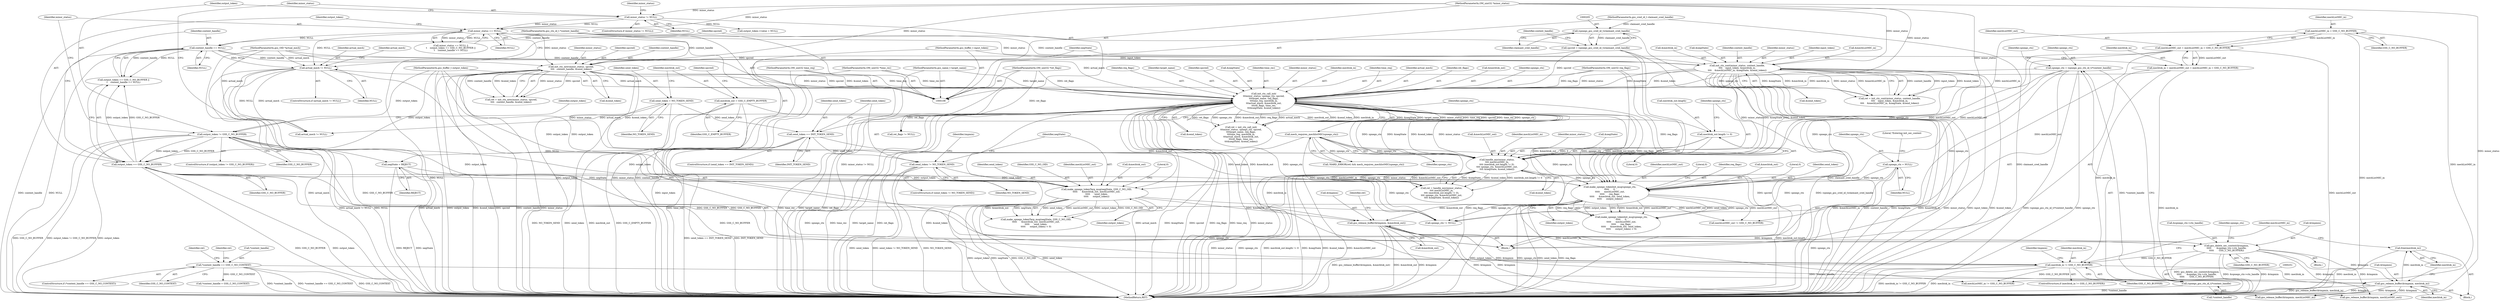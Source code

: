 digraph "0_krb5_b51b33f2bc5d1497ddf5bd107f791c101695000d_12@API" {
"1000442" [label="(Call,free(mechtok_in))"];
"1000438" [label="(Call,gss_release_buffer(&tmpmin, mechtok_in))"];
"1000366" [label="(Call,gss_release_buffer(&tmpmin, &mechtok_out))"];
"1000353" [label="(Call,make_spnego_tokenTarg_msg(negState, GSS_C_NO_OID,\n\t\t\t\t\t      &mechtok_out, mechListMIC_out,\n\t\t\t\t\t      send_token,\n\t\t\t\t\t      output_token))"];
"1000154" [label="(Call,negState = REJECT)"];
"1000262" [label="(Call,init_ctx_call_init(\n\t\t\tminor_status, spnego_ctx, spcred,\n\t\t\ttarget_name, req_flags,\n\t\t\ttime_req, mechtok_in,\n\t\t\tactual_mech, &mechtok_out,\n\t\t\tret_flags, time_rec,\n\t\t\t&negState, &send_token))"];
"1000215" [label="(Call,init_ctx_new(minor_status, spcred,\n\t\t\t\t   context_handle, &send_token))"];
"1000182" [label="(Call,minor_status == NULL)"];
"1000158" [label="(Call,minor_status != NULL)"];
"1000109" [label="(MethodParameterIn,OM_uint32 *minor_status)"];
"1000202" [label="(Call,spcred = (spnego_gss_cred_id_t)claimant_cred_handle)"];
"1000204" [label="(Call,(spnego_gss_cred_id_t)claimant_cred_handle)"];
"1000110" [label="(MethodParameterIn,gss_cred_id_t claimant_cred_handle)"];
"1000189" [label="(Call,context_handle == NULL)"];
"1000111" [label="(MethodParameterIn,gss_ctx_id_t *context_handle)"];
"1000231" [label="(Call,init_ctx_cont(minor_status, context_handle,\n\t\t\t\t    input_token, &mechtok_in,\n\t\t\t\t    &mechListMIC_in, &negState, &send_token))"];
"1000117" [label="(MethodParameterIn,gss_buffer_t input_token)"];
"1000248" [label="(Call,spnego_ctx = (spnego_gss_ctx_id_t)*context_handle)"];
"1000250" [label="(Call,(spnego_gss_ctx_id_t)*context_handle)"];
"1000208" [label="(Call,*context_handle == GSS_C_NO_CONTEXT)"];
"1000112" [label="(MethodParameterIn,gss_name_t target_name)"];
"1000114" [label="(MethodParameterIn,OM_uint32 req_flags)"];
"1000115" [label="(MethodParameterIn,OM_uint32 time_req)"];
"1000147" [label="(Call,mechtok_in = mechListMIC_out = mechListMIC_in = GSS_C_NO_BUFFER)"];
"1000149" [label="(Call,mechListMIC_out = mechListMIC_in = GSS_C_NO_BUFFER)"];
"1000151" [label="(Call,mechListMIC_in = GSS_C_NO_BUFFER)"];
"1000195" [label="(Call,actual_mech != NULL)"];
"1000118" [label="(MethodParameterIn,gss_OID *actual_mech)"];
"1000120" [label="(MethodParameterIn,OM_uint32 *ret_flags)"];
"1000121" [label="(MethodParameterIn,OM_uint32 *time_rec)"];
"1000347" [label="(Call,send_token != NO_TOKEN_SEND)"];
"1000325" [label="(Call,send_token == INIT_TOKEN_SEND)"];
"1000124" [label="(Call,send_token = NO_TOKEN_SEND)"];
"1000186" [label="(Call,output_token == GSS_C_NO_BUFFER)"];
"1000166" [label="(Call,output_token != GSS_C_NO_BUFFER)"];
"1000119" [label="(MethodParameterIn,gss_buffer_t output_token)"];
"1000331" [label="(Call,make_spnego_tokenInit_msg(spnego_ctx,\n\t\t\t\t\t      0,\n\t\t\t\t\t      mechListMIC_out,\n\t\t\t\t\t      req_flags,\n\t\t\t\t\t      &mechtok_out, send_token,\n\t\t\t\t\t      output_token))"];
"1000284" [label="(Call,mech_requires_mechlistMIC(spnego_ctx))"];
"1000308" [label="(Call,handle_mic(minor_status,\n\t\t\t\t mechListMIC_in,\n\t\t\t\t (mechtok_out.length != 0),\n\t\t\t\t spnego_ctx, &mechListMIC_out,\n\t\t\t\t &negState, &send_token))"];
"1000311" [label="(Call,mechtok_out.length != 0)"];
"1000134" [label="(Call,mechtok_out = GSS_C_EMPTY_BUFFER)"];
"1000142" [label="(Call,spnego_ctx = NULL)"];
"1000418" [label="(Call,gss_delete_sec_context(&tmpmin,\n\t\t\t\t\t       &spnego_ctx->ctx_handle,\n\t\t\t\t\t       GSS_C_NO_BUFFER))"];
"1000434" [label="(Call,mechtok_in != GSS_C_NO_BUFFER)"];
"1000334" [label="(Identifier,mechListMIC_out)"];
"1000175" [label="(Call,output_token->value = NULL)"];
"1000354" [label="(Identifier,negState)"];
"1000195" [label="(Call,actual_mech != NULL)"];
"1000249" [label="(Identifier,spnego_ctx)"];
"1000449" [label="(Call,gss_release_buffer(&tmpmin, mechListMIC_in))"];
"1000142" [label="(Call,spnego_ctx = NULL)"];
"1000468" [label="(MethodReturn,RET)"];
"1000153" [label="(Identifier,GSS_C_NO_BUFFER)"];
"1000330" [label="(Call,make_spnego_tokenInit_msg(spnego_ctx,\n\t\t\t\t\t      0,\n\t\t\t\t\t      mechListMIC_out,\n\t\t\t\t\t      req_flags,\n\t\t\t\t\t      &mechtok_out, send_token,\n\t\t\t\t\t      output_token) < 0)"];
"1000235" [label="(Call,&mechtok_in)"];
"1000155" [label="(Identifier,negState)"];
"1000267" [label="(Identifier,req_flags)"];
"1000456" [label="(Call,mechListMIC_out != GSS_C_NO_BUFFER)"];
"1000266" [label="(Identifier,target_name)"];
"1000150" [label="(Identifier,mechListMIC_out)"];
"1000317" [label="(Call,&mechListMIC_out)"];
"1000216" [label="(Identifier,minor_status)"];
"1000257" [label="(Identifier,spnego_ctx)"];
"1000239" [label="(Call,&negState)"];
"1000111" [label="(MethodParameterIn,gss_ctx_id_t *context_handle)"];
"1000331" [label="(Call,make_spnego_tokenInit_msg(spnego_ctx,\n\t\t\t\t\t      0,\n\t\t\t\t\t      mechListMIC_out,\n\t\t\t\t\t      req_flags,\n\t\t\t\t\t      &mechtok_out, send_token,\n\t\t\t\t\t      output_token))"];
"1000439" [label="(Call,&tmpmin)"];
"1000112" [label="(MethodParameterIn,gss_name_t target_name)"];
"1000280" [label="(Call,!HARD_ERROR(ret) && mech_requires_mechlistMIC(spnego_ctx))"];
"1000340" [label="(Literal,0)"];
"1000189" [label="(Call,context_handle == NULL)"];
"1000241" [label="(Call,&send_token)"];
"1000217" [label="(Identifier,spcred)"];
"1000114" [label="(MethodParameterIn,OM_uint32 req_flags)"];
"1000277" [label="(Call,&send_token)"];
"1000166" [label="(Call,output_token != GSS_C_NO_BUFFER)"];
"1000181" [label="(Call,minor_status == NULL ||\n\t    output_token == GSS_C_NO_BUFFER ||\n\t    context_handle == NULL)"];
"1000121" [label="(MethodParameterIn,OM_uint32 *time_rec)"];
"1000335" [label="(Identifier,req_flags)"];
"1000213" [label="(Call,ret = init_ctx_new(minor_status, spcred,\n\t\t\t\t   context_handle, &send_token))"];
"1000385" [label="(Call,actual_mech != NULL)"];
"1000182" [label="(Call,minor_status == NULL)"];
"1000194" [label="(ControlStructure,if (actual_mech != NULL))"];
"1000210" [label="(Identifier,context_handle)"];
"1000445" [label="(Call,mechListMIC_in != GSS_C_NO_BUFFER)"];
"1000183" [label="(Identifier,minor_status)"];
"1000156" [label="(Identifier,REJECT)"];
"1000417" [label="(Block,)"];
"1000163" [label="(Identifier,minor_status)"];
"1000265" [label="(Identifier,spcred)"];
"1000118" [label="(MethodParameterIn,gss_OID *actual_mech)"];
"1000203" [label="(Identifier,spcred)"];
"1000325" [label="(Call,send_token == INIT_TOKEN_SEND)"];
"1000312" [label="(Call,mechtok_out.length)"];
"1000346" [label="(ControlStructure,if (send_token != NO_TOKEN_SEND))"];
"1000284" [label="(Call,mech_requires_mechlistMIC(spnego_ctx))"];
"1000135" [label="(Identifier,mechtok_out)"];
"1000233" [label="(Identifier,context_handle)"];
"1000219" [label="(Call,&send_token)"];
"1000147" [label="(Call,mechtok_in = mechListMIC_out = mechListMIC_in = GSS_C_NO_BUFFER)"];
"1000232" [label="(Identifier,minor_status)"];
"1000209" [label="(Call,*context_handle)"];
"1000275" [label="(Call,&negState)"];
"1000185" [label="(Call,output_token == GSS_C_NO_BUFFER ||\n\t    context_handle == NULL)"];
"1000260" [label="(Call,ret = init_ctx_call_init(\n\t\t\tminor_status, spnego_ctx, spcred,\n\t\t\ttarget_name, req_flags,\n\t\t\ttime_req, mechtok_in,\n\t\t\tactual_mech, &mechtok_out,\n\t\t\tret_flags, time_rec,\n\t\t\t&negState, &send_token))"];
"1000229" [label="(Call,ret = init_ctx_cont(minor_status, context_handle,\n\t\t\t\t    input_token, &mechtok_in,\n\t\t\t\t    &mechListMIC_in, &negState, &send_token))"];
"1000252" [label="(Call,*context_handle)"];
"1000442" [label="(Call,free(mechtok_in))"];
"1000274" [label="(Identifier,time_rec)"];
"1000134" [label="(Call,mechtok_out = GSS_C_EMPTY_BUFFER)"];
"1000366" [label="(Call,gss_release_buffer(&tmpmin, &mechtok_out))"];
"1000152" [label="(Identifier,mechListMIC_in)"];
"1000207" [label="(ControlStructure,if (*context_handle == GSS_C_NO_CONTEXT))"];
"1000324" [label="(ControlStructure,if (send_token == INIT_TOKEN_SEND))"];
"1000126" [label="(Identifier,NO_TOKEN_SEND)"];
"1000263" [label="(Identifier,minor_status)"];
"1000158" [label="(Call,minor_status != NULL)"];
"1000214" [label="(Identifier,ret)"];
"1000204" [label="(Call,(spnego_gss_cred_id_t)claimant_cred_handle)"];
"1000285" [label="(Identifier,spnego_ctx)"];
"1000234" [label="(Identifier,input_token)"];
"1000269" [label="(Identifier,mechtok_in)"];
"1000191" [label="(Identifier,NULL)"];
"1000460" [label="(Call,gss_release_buffer(&tmpmin, mechListMIC_out))"];
"1000352" [label="(Call,make_spnego_tokenTarg_msg(negState, GSS_C_NO_OID,\n\t\t\t\t\t      &mechtok_out, mechListMIC_out,\n\t\t\t\t\t      send_token,\n\t\t\t\t\t      output_token) < 0)"];
"1000188" [label="(Identifier,GSS_C_NO_BUFFER)"];
"1000250" [label="(Call,(spnego_gss_ctx_id_t)*context_handle)"];
"1000143" [label="(Identifier,spnego_ctx)"];
"1000262" [label="(Call,init_ctx_call_init(\n\t\t\tminor_status, spnego_ctx, spcred,\n\t\t\ttarget_name, req_flags,\n\t\t\ttime_req, mechtok_in,\n\t\t\tactual_mech, &mechtok_out,\n\t\t\tret_flags, time_rec,\n\t\t\t&negState, &send_token))"];
"1000327" [label="(Identifier,INIT_TOKEN_SEND)"];
"1000438" [label="(Call,gss_release_buffer(&tmpmin, mechtok_in))"];
"1000336" [label="(Call,&mechtok_out)"];
"1000154" [label="(Call,negState = REJECT)"];
"1000373" [label="(Identifier,ret)"];
"1000117" [label="(MethodParameterIn,gss_buffer_t input_token)"];
"1000119" [label="(MethodParameterIn,gss_buffer_t output_token)"];
"1000237" [label="(Call,&mechListMIC_in)"];
"1000268" [label="(Identifier,time_req)"];
"1000315" [label="(Literal,0)"];
"1000353" [label="(Call,make_spnego_tokenTarg_msg(negState, GSS_C_NO_OID,\n\t\t\t\t\t      &mechtok_out, mechListMIC_out,\n\t\t\t\t\t      send_token,\n\t\t\t\t\t      output_token))"];
"1000110" [label="(MethodParameterIn,gss_cred_id_t claimant_cred_handle)"];
"1000443" [label="(Identifier,mechtok_in)"];
"1000395" [label="(Call,ret_flags != NULL)"];
"1000270" [label="(Identifier,actual_mech)"];
"1000308" [label="(Call,handle_mic(minor_status,\n\t\t\t\t mechListMIC_in,\n\t\t\t\t (mechtok_out.length != 0),\n\t\t\t\t spnego_ctx, &mechListMIC_out,\n\t\t\t\t &negState, &send_token))"];
"1000151" [label="(Call,mechListMIC_in = GSS_C_NO_BUFFER)"];
"1000421" [label="(Call,&spnego_ctx->ctx_handle)"];
"1000206" [label="(Identifier,claimant_cred_handle)"];
"1000311" [label="(Call,mechtok_out.length != 0)"];
"1000347" [label="(Call,send_token != NO_TOKEN_SEND)"];
"1000349" [label="(Identifier,NO_TOKEN_SEND)"];
"1000356" [label="(Call,&mechtok_out)"];
"1000310" [label="(Identifier,mechListMIC_in)"];
"1000165" [label="(ControlStructure,if (output_token != GSS_C_NO_BUFFER))"];
"1000309" [label="(Identifier,minor_status)"];
"1000202" [label="(Call,spcred = (spnego_gss_cred_id_t)claimant_cred_handle)"];
"1000211" [label="(Identifier,GSS_C_NO_CONTEXT)"];
"1000197" [label="(Identifier,NULL)"];
"1000149" [label="(Call,mechListMIC_out = mechListMIC_in = GSS_C_NO_BUFFER)"];
"1000339" [label="(Identifier,output_token)"];
"1000425" [label="(Identifier,GSS_C_NO_BUFFER)"];
"1000367" [label="(Call,&tmpmin)"];
"1000122" [label="(Block,)"];
"1000187" [label="(Identifier,output_token)"];
"1000326" [label="(Identifier,send_token)"];
"1000414" [label="(Call,spnego_ctx != NULL)"];
"1000196" [label="(Identifier,actual_mech)"];
"1000433" [label="(ControlStructure,if (mechtok_in != GSS_C_NO_BUFFER))"];
"1000333" [label="(Literal,0)"];
"1000437" [label="(Block,)"];
"1000231" [label="(Call,init_ctx_cont(minor_status, context_handle,\n\t\t\t\t    input_token, &mechtok_in,\n\t\t\t\t    &mechListMIC_in, &negState, &send_token))"];
"1000167" [label="(Identifier,output_token)"];
"1000248" [label="(Call,spnego_ctx = (spnego_gss_ctx_id_t)*context_handle)"];
"1000360" [label="(Identifier,output_token)"];
"1000148" [label="(Identifier,mechtok_in)"];
"1000146" [label="(Literal,\"Entering init_sec_context\n\")"];
"1000338" [label="(Identifier,send_token)"];
"1000361" [label="(Literal,0)"];
"1000109" [label="(MethodParameterIn,OM_uint32 *minor_status)"];
"1000190" [label="(Identifier,context_handle)"];
"1000428" [label="(Identifier,spnego_ctx)"];
"1000124" [label="(Call,send_token = NO_TOKEN_SEND)"];
"1000446" [label="(Identifier,mechListMIC_in)"];
"1000144" [label="(Identifier,NULL)"];
"1000369" [label="(Call,&mechtok_out)"];
"1000157" [label="(ControlStructure,if (minor_status != NULL))"];
"1000321" [label="(Call,&send_token)"];
"1000200" [label="(Identifier,actual_mech)"];
"1000348" [label="(Identifier,send_token)"];
"1000168" [label="(Identifier,GSS_C_NO_BUFFER)"];
"1000115" [label="(MethodParameterIn,OM_uint32 time_req)"];
"1000316" [label="(Identifier,spnego_ctx)"];
"1000273" [label="(Identifier,ret_flags)"];
"1000436" [label="(Identifier,GSS_C_NO_BUFFER)"];
"1000186" [label="(Call,output_token == GSS_C_NO_BUFFER)"];
"1000136" [label="(Identifier,GSS_C_EMPTY_BUFFER)"];
"1000319" [label="(Call,&negState)"];
"1000359" [label="(Identifier,send_token)"];
"1000332" [label="(Identifier,spnego_ctx)"];
"1000172" [label="(Identifier,output_token)"];
"1000440" [label="(Identifier,tmpmin)"];
"1000160" [label="(Identifier,NULL)"];
"1000355" [label="(Identifier,GSS_C_NO_OID)"];
"1000230" [label="(Identifier,ret)"];
"1000184" [label="(Identifier,NULL)"];
"1000429" [label="(Call,*context_handle = GSS_C_NO_CONTEXT)"];
"1000271" [label="(Call,&mechtok_out)"];
"1000125" [label="(Identifier,send_token)"];
"1000306" [label="(Call,ret = handle_mic(minor_status,\n\t\t\t\t mechListMIC_in,\n\t\t\t\t (mechtok_out.length != 0),\n\t\t\t\t spnego_ctx, &mechListMIC_out,\n\t\t\t\t &negState, &send_token))"];
"1000139" [label="(Identifier,spcred)"];
"1000120" [label="(MethodParameterIn,OM_uint32 *ret_flags)"];
"1000419" [label="(Call,&tmpmin)"];
"1000264" [label="(Identifier,spnego_ctx)"];
"1000159" [label="(Identifier,minor_status)"];
"1000434" [label="(Call,mechtok_in != GSS_C_NO_BUFFER)"];
"1000208" [label="(Call,*context_handle == GSS_C_NO_CONTEXT)"];
"1000218" [label="(Identifier,context_handle)"];
"1000435" [label="(Identifier,mechtok_in)"];
"1000418" [label="(Call,gss_delete_sec_context(&tmpmin,\n\t\t\t\t\t       &spnego_ctx->ctx_handle,\n\t\t\t\t\t       GSS_C_NO_BUFFER))"];
"1000368" [label="(Identifier,tmpmin)"];
"1000358" [label="(Identifier,mechListMIC_out)"];
"1000441" [label="(Identifier,mechtok_in)"];
"1000215" [label="(Call,init_ctx_new(minor_status, spcred,\n\t\t\t\t   context_handle, &send_token))"];
"1000442" -> "1000437"  [label="AST: "];
"1000442" -> "1000443"  [label="CFG: "];
"1000443" -> "1000442"  [label="AST: "];
"1000446" -> "1000442"  [label="CFG: "];
"1000442" -> "1000468"  [label="DDG: mechtok_in"];
"1000438" -> "1000442"  [label="DDG: mechtok_in"];
"1000438" -> "1000437"  [label="AST: "];
"1000438" -> "1000441"  [label="CFG: "];
"1000439" -> "1000438"  [label="AST: "];
"1000441" -> "1000438"  [label="AST: "];
"1000443" -> "1000438"  [label="CFG: "];
"1000438" -> "1000468"  [label="DDG: gss_release_buffer(&tmpmin, mechtok_in)"];
"1000438" -> "1000468"  [label="DDG: &tmpmin"];
"1000366" -> "1000438"  [label="DDG: &tmpmin"];
"1000418" -> "1000438"  [label="DDG: &tmpmin"];
"1000434" -> "1000438"  [label="DDG: mechtok_in"];
"1000438" -> "1000449"  [label="DDG: &tmpmin"];
"1000438" -> "1000460"  [label="DDG: &tmpmin"];
"1000366" -> "1000122"  [label="AST: "];
"1000366" -> "1000369"  [label="CFG: "];
"1000367" -> "1000366"  [label="AST: "];
"1000369" -> "1000366"  [label="AST: "];
"1000373" -> "1000366"  [label="CFG: "];
"1000366" -> "1000468"  [label="DDG: &mechtok_out"];
"1000366" -> "1000468"  [label="DDG: &tmpmin"];
"1000366" -> "1000468"  [label="DDG: gss_release_buffer(&tmpmin, &mechtok_out)"];
"1000353" -> "1000366"  [label="DDG: &mechtok_out"];
"1000331" -> "1000366"  [label="DDG: &mechtok_out"];
"1000262" -> "1000366"  [label="DDG: &mechtok_out"];
"1000366" -> "1000418"  [label="DDG: &tmpmin"];
"1000366" -> "1000449"  [label="DDG: &tmpmin"];
"1000366" -> "1000460"  [label="DDG: &tmpmin"];
"1000353" -> "1000352"  [label="AST: "];
"1000353" -> "1000360"  [label="CFG: "];
"1000354" -> "1000353"  [label="AST: "];
"1000355" -> "1000353"  [label="AST: "];
"1000356" -> "1000353"  [label="AST: "];
"1000358" -> "1000353"  [label="AST: "];
"1000359" -> "1000353"  [label="AST: "];
"1000360" -> "1000353"  [label="AST: "];
"1000361" -> "1000353"  [label="CFG: "];
"1000353" -> "1000468"  [label="DDG: output_token"];
"1000353" -> "1000468"  [label="DDG: negState"];
"1000353" -> "1000468"  [label="DDG: GSS_C_NO_OID"];
"1000353" -> "1000468"  [label="DDG: send_token"];
"1000353" -> "1000352"  [label="DDG: send_token"];
"1000353" -> "1000352"  [label="DDG: mechListMIC_out"];
"1000353" -> "1000352"  [label="DDG: output_token"];
"1000353" -> "1000352"  [label="DDG: GSS_C_NO_OID"];
"1000353" -> "1000352"  [label="DDG: &mechtok_out"];
"1000353" -> "1000352"  [label="DDG: negState"];
"1000154" -> "1000353"  [label="DDG: negState"];
"1000262" -> "1000353"  [label="DDG: &mechtok_out"];
"1000149" -> "1000353"  [label="DDG: mechListMIC_out"];
"1000347" -> "1000353"  [label="DDG: send_token"];
"1000186" -> "1000353"  [label="DDG: output_token"];
"1000166" -> "1000353"  [label="DDG: output_token"];
"1000119" -> "1000353"  [label="DDG: output_token"];
"1000353" -> "1000456"  [label="DDG: mechListMIC_out"];
"1000154" -> "1000122"  [label="AST: "];
"1000154" -> "1000156"  [label="CFG: "];
"1000155" -> "1000154"  [label="AST: "];
"1000156" -> "1000154"  [label="AST: "];
"1000159" -> "1000154"  [label="CFG: "];
"1000154" -> "1000468"  [label="DDG: negState"];
"1000154" -> "1000468"  [label="DDG: REJECT"];
"1000262" -> "1000260"  [label="AST: "];
"1000262" -> "1000277"  [label="CFG: "];
"1000263" -> "1000262"  [label="AST: "];
"1000264" -> "1000262"  [label="AST: "];
"1000265" -> "1000262"  [label="AST: "];
"1000266" -> "1000262"  [label="AST: "];
"1000267" -> "1000262"  [label="AST: "];
"1000268" -> "1000262"  [label="AST: "];
"1000269" -> "1000262"  [label="AST: "];
"1000270" -> "1000262"  [label="AST: "];
"1000271" -> "1000262"  [label="AST: "];
"1000273" -> "1000262"  [label="AST: "];
"1000274" -> "1000262"  [label="AST: "];
"1000275" -> "1000262"  [label="AST: "];
"1000277" -> "1000262"  [label="AST: "];
"1000260" -> "1000262"  [label="CFG: "];
"1000262" -> "1000468"  [label="DDG: &negState"];
"1000262" -> "1000468"  [label="DDG: spcred"];
"1000262" -> "1000468"  [label="DDG: req_flags"];
"1000262" -> "1000468"  [label="DDG: time_req"];
"1000262" -> "1000468"  [label="DDG: minor_status"];
"1000262" -> "1000468"  [label="DDG: spnego_ctx"];
"1000262" -> "1000468"  [label="DDG: time_rec"];
"1000262" -> "1000468"  [label="DDG: target_name"];
"1000262" -> "1000468"  [label="DDG: ret_flags"];
"1000262" -> "1000468"  [label="DDG: &send_token"];
"1000262" -> "1000468"  [label="DDG: actual_mech"];
"1000262" -> "1000260"  [label="DDG: &negState"];
"1000262" -> "1000260"  [label="DDG: target_name"];
"1000262" -> "1000260"  [label="DDG: minor_status"];
"1000262" -> "1000260"  [label="DDG: time_req"];
"1000262" -> "1000260"  [label="DDG: spcred"];
"1000262" -> "1000260"  [label="DDG: time_rec"];
"1000262" -> "1000260"  [label="DDG: ret_flags"];
"1000262" -> "1000260"  [label="DDG: spnego_ctx"];
"1000262" -> "1000260"  [label="DDG: &mechtok_out"];
"1000262" -> "1000260"  [label="DDG: req_flags"];
"1000262" -> "1000260"  [label="DDG: actual_mech"];
"1000262" -> "1000260"  [label="DDG: &send_token"];
"1000262" -> "1000260"  [label="DDG: mechtok_in"];
"1000215" -> "1000262"  [label="DDG: minor_status"];
"1000215" -> "1000262"  [label="DDG: spcred"];
"1000215" -> "1000262"  [label="DDG: &send_token"];
"1000231" -> "1000262"  [label="DDG: minor_status"];
"1000231" -> "1000262"  [label="DDG: &negState"];
"1000231" -> "1000262"  [label="DDG: &send_token"];
"1000109" -> "1000262"  [label="DDG: minor_status"];
"1000248" -> "1000262"  [label="DDG: spnego_ctx"];
"1000202" -> "1000262"  [label="DDG: spcred"];
"1000112" -> "1000262"  [label="DDG: target_name"];
"1000114" -> "1000262"  [label="DDG: req_flags"];
"1000115" -> "1000262"  [label="DDG: time_req"];
"1000147" -> "1000262"  [label="DDG: mechtok_in"];
"1000195" -> "1000262"  [label="DDG: actual_mech"];
"1000118" -> "1000262"  [label="DDG: actual_mech"];
"1000120" -> "1000262"  [label="DDG: ret_flags"];
"1000121" -> "1000262"  [label="DDG: time_rec"];
"1000262" -> "1000284"  [label="DDG: spnego_ctx"];
"1000262" -> "1000308"  [label="DDG: minor_status"];
"1000262" -> "1000308"  [label="DDG: spnego_ctx"];
"1000262" -> "1000308"  [label="DDG: &negState"];
"1000262" -> "1000308"  [label="DDG: &send_token"];
"1000262" -> "1000331"  [label="DDG: spnego_ctx"];
"1000262" -> "1000331"  [label="DDG: req_flags"];
"1000262" -> "1000331"  [label="DDG: &mechtok_out"];
"1000262" -> "1000385"  [label="DDG: actual_mech"];
"1000262" -> "1000395"  [label="DDG: ret_flags"];
"1000262" -> "1000414"  [label="DDG: spnego_ctx"];
"1000262" -> "1000434"  [label="DDG: mechtok_in"];
"1000215" -> "1000213"  [label="AST: "];
"1000215" -> "1000219"  [label="CFG: "];
"1000216" -> "1000215"  [label="AST: "];
"1000217" -> "1000215"  [label="AST: "];
"1000218" -> "1000215"  [label="AST: "];
"1000219" -> "1000215"  [label="AST: "];
"1000213" -> "1000215"  [label="CFG: "];
"1000215" -> "1000468"  [label="DDG: minor_status"];
"1000215" -> "1000468"  [label="DDG: &send_token"];
"1000215" -> "1000468"  [label="DDG: spcred"];
"1000215" -> "1000468"  [label="DDG: context_handle"];
"1000215" -> "1000213"  [label="DDG: minor_status"];
"1000215" -> "1000213"  [label="DDG: spcred"];
"1000215" -> "1000213"  [label="DDG: context_handle"];
"1000215" -> "1000213"  [label="DDG: &send_token"];
"1000182" -> "1000215"  [label="DDG: minor_status"];
"1000109" -> "1000215"  [label="DDG: minor_status"];
"1000202" -> "1000215"  [label="DDG: spcred"];
"1000189" -> "1000215"  [label="DDG: context_handle"];
"1000111" -> "1000215"  [label="DDG: context_handle"];
"1000215" -> "1000308"  [label="DDG: minor_status"];
"1000215" -> "1000308"  [label="DDG: &send_token"];
"1000182" -> "1000181"  [label="AST: "];
"1000182" -> "1000184"  [label="CFG: "];
"1000183" -> "1000182"  [label="AST: "];
"1000184" -> "1000182"  [label="AST: "];
"1000187" -> "1000182"  [label="CFG: "];
"1000181" -> "1000182"  [label="CFG: "];
"1000182" -> "1000468"  [label="DDG: NULL"];
"1000182" -> "1000468"  [label="DDG: minor_status"];
"1000182" -> "1000181"  [label="DDG: minor_status"];
"1000182" -> "1000181"  [label="DDG: NULL"];
"1000158" -> "1000182"  [label="DDG: minor_status"];
"1000158" -> "1000182"  [label="DDG: NULL"];
"1000109" -> "1000182"  [label="DDG: minor_status"];
"1000182" -> "1000189"  [label="DDG: NULL"];
"1000182" -> "1000195"  [label="DDG: NULL"];
"1000182" -> "1000231"  [label="DDG: minor_status"];
"1000158" -> "1000157"  [label="AST: "];
"1000158" -> "1000160"  [label="CFG: "];
"1000159" -> "1000158"  [label="AST: "];
"1000160" -> "1000158"  [label="AST: "];
"1000163" -> "1000158"  [label="CFG: "];
"1000167" -> "1000158"  [label="CFG: "];
"1000158" -> "1000468"  [label="DDG: minor_status != NULL"];
"1000109" -> "1000158"  [label="DDG: minor_status"];
"1000158" -> "1000175"  [label="DDG: NULL"];
"1000109" -> "1000108"  [label="AST: "];
"1000109" -> "1000468"  [label="DDG: minor_status"];
"1000109" -> "1000231"  [label="DDG: minor_status"];
"1000109" -> "1000308"  [label="DDG: minor_status"];
"1000202" -> "1000122"  [label="AST: "];
"1000202" -> "1000204"  [label="CFG: "];
"1000203" -> "1000202"  [label="AST: "];
"1000204" -> "1000202"  [label="AST: "];
"1000210" -> "1000202"  [label="CFG: "];
"1000202" -> "1000468"  [label="DDG: spcred"];
"1000202" -> "1000468"  [label="DDG: (spnego_gss_cred_id_t)claimant_cred_handle"];
"1000204" -> "1000202"  [label="DDG: claimant_cred_handle"];
"1000204" -> "1000206"  [label="CFG: "];
"1000205" -> "1000204"  [label="AST: "];
"1000206" -> "1000204"  [label="AST: "];
"1000204" -> "1000468"  [label="DDG: claimant_cred_handle"];
"1000110" -> "1000204"  [label="DDG: claimant_cred_handle"];
"1000110" -> "1000108"  [label="AST: "];
"1000110" -> "1000468"  [label="DDG: claimant_cred_handle"];
"1000189" -> "1000185"  [label="AST: "];
"1000189" -> "1000191"  [label="CFG: "];
"1000190" -> "1000189"  [label="AST: "];
"1000191" -> "1000189"  [label="AST: "];
"1000185" -> "1000189"  [label="CFG: "];
"1000189" -> "1000468"  [label="DDG: context_handle"];
"1000189" -> "1000468"  [label="DDG: NULL"];
"1000189" -> "1000185"  [label="DDG: context_handle"];
"1000189" -> "1000185"  [label="DDG: NULL"];
"1000111" -> "1000189"  [label="DDG: context_handle"];
"1000189" -> "1000195"  [label="DDG: NULL"];
"1000189" -> "1000231"  [label="DDG: context_handle"];
"1000111" -> "1000108"  [label="AST: "];
"1000111" -> "1000468"  [label="DDG: context_handle"];
"1000111" -> "1000231"  [label="DDG: context_handle"];
"1000231" -> "1000229"  [label="AST: "];
"1000231" -> "1000241"  [label="CFG: "];
"1000232" -> "1000231"  [label="AST: "];
"1000233" -> "1000231"  [label="AST: "];
"1000234" -> "1000231"  [label="AST: "];
"1000235" -> "1000231"  [label="AST: "];
"1000237" -> "1000231"  [label="AST: "];
"1000239" -> "1000231"  [label="AST: "];
"1000241" -> "1000231"  [label="AST: "];
"1000229" -> "1000231"  [label="CFG: "];
"1000231" -> "1000468"  [label="DDG: &mechListMIC_in"];
"1000231" -> "1000468"  [label="DDG: context_handle"];
"1000231" -> "1000468"  [label="DDG: &negState"];
"1000231" -> "1000468"  [label="DDG: &mechtok_in"];
"1000231" -> "1000468"  [label="DDG: minor_status"];
"1000231" -> "1000468"  [label="DDG: input_token"];
"1000231" -> "1000468"  [label="DDG: &send_token"];
"1000231" -> "1000229"  [label="DDG: context_handle"];
"1000231" -> "1000229"  [label="DDG: input_token"];
"1000231" -> "1000229"  [label="DDG: &send_token"];
"1000231" -> "1000229"  [label="DDG: &negState"];
"1000231" -> "1000229"  [label="DDG: &mechtok_in"];
"1000231" -> "1000229"  [label="DDG: minor_status"];
"1000231" -> "1000229"  [label="DDG: &mechListMIC_in"];
"1000117" -> "1000231"  [label="DDG: input_token"];
"1000231" -> "1000308"  [label="DDG: minor_status"];
"1000231" -> "1000308"  [label="DDG: &negState"];
"1000231" -> "1000308"  [label="DDG: &send_token"];
"1000117" -> "1000108"  [label="AST: "];
"1000117" -> "1000468"  [label="DDG: input_token"];
"1000248" -> "1000122"  [label="AST: "];
"1000248" -> "1000250"  [label="CFG: "];
"1000249" -> "1000248"  [label="AST: "];
"1000250" -> "1000248"  [label="AST: "];
"1000257" -> "1000248"  [label="CFG: "];
"1000248" -> "1000468"  [label="DDG: (spnego_gss_ctx_id_t)*context_handle"];
"1000248" -> "1000468"  [label="DDG: spnego_ctx"];
"1000250" -> "1000248"  [label="DDG: *context_handle"];
"1000248" -> "1000308"  [label="DDG: spnego_ctx"];
"1000248" -> "1000331"  [label="DDG: spnego_ctx"];
"1000248" -> "1000414"  [label="DDG: spnego_ctx"];
"1000250" -> "1000252"  [label="CFG: "];
"1000251" -> "1000250"  [label="AST: "];
"1000252" -> "1000250"  [label="AST: "];
"1000250" -> "1000468"  [label="DDG: *context_handle"];
"1000208" -> "1000250"  [label="DDG: *context_handle"];
"1000208" -> "1000207"  [label="AST: "];
"1000208" -> "1000211"  [label="CFG: "];
"1000209" -> "1000208"  [label="AST: "];
"1000211" -> "1000208"  [label="AST: "];
"1000214" -> "1000208"  [label="CFG: "];
"1000230" -> "1000208"  [label="CFG: "];
"1000208" -> "1000468"  [label="DDG: *context_handle"];
"1000208" -> "1000468"  [label="DDG: *context_handle == GSS_C_NO_CONTEXT"];
"1000208" -> "1000468"  [label="DDG: GSS_C_NO_CONTEXT"];
"1000208" -> "1000429"  [label="DDG: GSS_C_NO_CONTEXT"];
"1000112" -> "1000108"  [label="AST: "];
"1000112" -> "1000468"  [label="DDG: target_name"];
"1000114" -> "1000108"  [label="AST: "];
"1000114" -> "1000468"  [label="DDG: req_flags"];
"1000114" -> "1000331"  [label="DDG: req_flags"];
"1000115" -> "1000108"  [label="AST: "];
"1000115" -> "1000468"  [label="DDG: time_req"];
"1000147" -> "1000122"  [label="AST: "];
"1000147" -> "1000149"  [label="CFG: "];
"1000148" -> "1000147"  [label="AST: "];
"1000149" -> "1000147"  [label="AST: "];
"1000155" -> "1000147"  [label="CFG: "];
"1000147" -> "1000468"  [label="DDG: mechtok_in"];
"1000149" -> "1000147"  [label="DDG: mechListMIC_out"];
"1000147" -> "1000434"  [label="DDG: mechtok_in"];
"1000149" -> "1000151"  [label="CFG: "];
"1000150" -> "1000149"  [label="AST: "];
"1000151" -> "1000149"  [label="AST: "];
"1000149" -> "1000468"  [label="DDG: mechListMIC_out"];
"1000151" -> "1000149"  [label="DDG: mechListMIC_in"];
"1000149" -> "1000331"  [label="DDG: mechListMIC_out"];
"1000149" -> "1000456"  [label="DDG: mechListMIC_out"];
"1000151" -> "1000153"  [label="CFG: "];
"1000152" -> "1000151"  [label="AST: "];
"1000153" -> "1000151"  [label="AST: "];
"1000151" -> "1000468"  [label="DDG: mechListMIC_in"];
"1000151" -> "1000308"  [label="DDG: mechListMIC_in"];
"1000151" -> "1000445"  [label="DDG: mechListMIC_in"];
"1000195" -> "1000194"  [label="AST: "];
"1000195" -> "1000197"  [label="CFG: "];
"1000196" -> "1000195"  [label="AST: "];
"1000197" -> "1000195"  [label="AST: "];
"1000200" -> "1000195"  [label="CFG: "];
"1000203" -> "1000195"  [label="CFG: "];
"1000195" -> "1000468"  [label="DDG: actual_mech != NULL"];
"1000195" -> "1000468"  [label="DDG: NULL"];
"1000195" -> "1000468"  [label="DDG: actual_mech"];
"1000118" -> "1000195"  [label="DDG: actual_mech"];
"1000195" -> "1000385"  [label="DDG: actual_mech"];
"1000195" -> "1000385"  [label="DDG: NULL"];
"1000195" -> "1000414"  [label="DDG: NULL"];
"1000118" -> "1000108"  [label="AST: "];
"1000118" -> "1000468"  [label="DDG: actual_mech"];
"1000118" -> "1000385"  [label="DDG: actual_mech"];
"1000120" -> "1000108"  [label="AST: "];
"1000120" -> "1000468"  [label="DDG: ret_flags"];
"1000120" -> "1000395"  [label="DDG: ret_flags"];
"1000121" -> "1000108"  [label="AST: "];
"1000121" -> "1000468"  [label="DDG: time_rec"];
"1000347" -> "1000346"  [label="AST: "];
"1000347" -> "1000349"  [label="CFG: "];
"1000348" -> "1000347"  [label="AST: "];
"1000349" -> "1000347"  [label="AST: "];
"1000354" -> "1000347"  [label="CFG: "];
"1000368" -> "1000347"  [label="CFG: "];
"1000347" -> "1000468"  [label="DDG: NO_TOKEN_SEND"];
"1000347" -> "1000468"  [label="DDG: send_token"];
"1000347" -> "1000468"  [label="DDG: send_token != NO_TOKEN_SEND"];
"1000325" -> "1000347"  [label="DDG: send_token"];
"1000325" -> "1000324"  [label="AST: "];
"1000325" -> "1000327"  [label="CFG: "];
"1000326" -> "1000325"  [label="AST: "];
"1000327" -> "1000325"  [label="AST: "];
"1000332" -> "1000325"  [label="CFG: "];
"1000348" -> "1000325"  [label="CFG: "];
"1000325" -> "1000468"  [label="DDG: send_token == INIT_TOKEN_SEND"];
"1000325" -> "1000468"  [label="DDG: INIT_TOKEN_SEND"];
"1000124" -> "1000325"  [label="DDG: send_token"];
"1000325" -> "1000331"  [label="DDG: send_token"];
"1000124" -> "1000122"  [label="AST: "];
"1000124" -> "1000126"  [label="CFG: "];
"1000125" -> "1000124"  [label="AST: "];
"1000126" -> "1000124"  [label="AST: "];
"1000135" -> "1000124"  [label="CFG: "];
"1000124" -> "1000468"  [label="DDG: NO_TOKEN_SEND"];
"1000124" -> "1000468"  [label="DDG: send_token"];
"1000186" -> "1000185"  [label="AST: "];
"1000186" -> "1000188"  [label="CFG: "];
"1000187" -> "1000186"  [label="AST: "];
"1000188" -> "1000186"  [label="AST: "];
"1000190" -> "1000186"  [label="CFG: "];
"1000185" -> "1000186"  [label="CFG: "];
"1000186" -> "1000468"  [label="DDG: GSS_C_NO_BUFFER"];
"1000186" -> "1000468"  [label="DDG: output_token"];
"1000186" -> "1000185"  [label="DDG: output_token"];
"1000186" -> "1000185"  [label="DDG: GSS_C_NO_BUFFER"];
"1000166" -> "1000186"  [label="DDG: output_token"];
"1000166" -> "1000186"  [label="DDG: GSS_C_NO_BUFFER"];
"1000119" -> "1000186"  [label="DDG: output_token"];
"1000186" -> "1000331"  [label="DDG: output_token"];
"1000186" -> "1000418"  [label="DDG: GSS_C_NO_BUFFER"];
"1000186" -> "1000434"  [label="DDG: GSS_C_NO_BUFFER"];
"1000166" -> "1000165"  [label="AST: "];
"1000166" -> "1000168"  [label="CFG: "];
"1000167" -> "1000166"  [label="AST: "];
"1000168" -> "1000166"  [label="AST: "];
"1000172" -> "1000166"  [label="CFG: "];
"1000183" -> "1000166"  [label="CFG: "];
"1000166" -> "1000468"  [label="DDG: GSS_C_NO_BUFFER"];
"1000166" -> "1000468"  [label="DDG: output_token != GSS_C_NO_BUFFER"];
"1000166" -> "1000468"  [label="DDG: output_token"];
"1000119" -> "1000166"  [label="DDG: output_token"];
"1000166" -> "1000331"  [label="DDG: output_token"];
"1000166" -> "1000418"  [label="DDG: GSS_C_NO_BUFFER"];
"1000166" -> "1000434"  [label="DDG: GSS_C_NO_BUFFER"];
"1000119" -> "1000108"  [label="AST: "];
"1000119" -> "1000468"  [label="DDG: output_token"];
"1000119" -> "1000331"  [label="DDG: output_token"];
"1000331" -> "1000330"  [label="AST: "];
"1000331" -> "1000339"  [label="CFG: "];
"1000332" -> "1000331"  [label="AST: "];
"1000333" -> "1000331"  [label="AST: "];
"1000334" -> "1000331"  [label="AST: "];
"1000335" -> "1000331"  [label="AST: "];
"1000336" -> "1000331"  [label="AST: "];
"1000338" -> "1000331"  [label="AST: "];
"1000339" -> "1000331"  [label="AST: "];
"1000340" -> "1000331"  [label="CFG: "];
"1000331" -> "1000468"  [label="DDG: output_token"];
"1000331" -> "1000468"  [label="DDG: spnego_ctx"];
"1000331" -> "1000468"  [label="DDG: send_token"];
"1000331" -> "1000468"  [label="DDG: req_flags"];
"1000331" -> "1000330"  [label="DDG: output_token"];
"1000331" -> "1000330"  [label="DDG: 0"];
"1000331" -> "1000330"  [label="DDG: &mechtok_out"];
"1000331" -> "1000330"  [label="DDG: mechListMIC_out"];
"1000331" -> "1000330"  [label="DDG: send_token"];
"1000331" -> "1000330"  [label="DDG: spnego_ctx"];
"1000331" -> "1000330"  [label="DDG: req_flags"];
"1000284" -> "1000331"  [label="DDG: spnego_ctx"];
"1000308" -> "1000331"  [label="DDG: spnego_ctx"];
"1000142" -> "1000331"  [label="DDG: spnego_ctx"];
"1000331" -> "1000414"  [label="DDG: spnego_ctx"];
"1000331" -> "1000456"  [label="DDG: mechListMIC_out"];
"1000284" -> "1000280"  [label="AST: "];
"1000284" -> "1000285"  [label="CFG: "];
"1000285" -> "1000284"  [label="AST: "];
"1000280" -> "1000284"  [label="CFG: "];
"1000284" -> "1000468"  [label="DDG: spnego_ctx"];
"1000284" -> "1000280"  [label="DDG: spnego_ctx"];
"1000284" -> "1000308"  [label="DDG: spnego_ctx"];
"1000284" -> "1000414"  [label="DDG: spnego_ctx"];
"1000308" -> "1000306"  [label="AST: "];
"1000308" -> "1000321"  [label="CFG: "];
"1000309" -> "1000308"  [label="AST: "];
"1000310" -> "1000308"  [label="AST: "];
"1000311" -> "1000308"  [label="AST: "];
"1000316" -> "1000308"  [label="AST: "];
"1000317" -> "1000308"  [label="AST: "];
"1000319" -> "1000308"  [label="AST: "];
"1000321" -> "1000308"  [label="AST: "];
"1000306" -> "1000308"  [label="CFG: "];
"1000308" -> "1000468"  [label="DDG: minor_status"];
"1000308" -> "1000468"  [label="DDG: spnego_ctx"];
"1000308" -> "1000468"  [label="DDG: mechtok_out.length != 0"];
"1000308" -> "1000468"  [label="DDG: &negState"];
"1000308" -> "1000468"  [label="DDG: &send_token"];
"1000308" -> "1000468"  [label="DDG: &mechListMIC_out"];
"1000308" -> "1000306"  [label="DDG: &negState"];
"1000308" -> "1000306"  [label="DDG: &send_token"];
"1000308" -> "1000306"  [label="DDG: mechtok_out.length != 0"];
"1000308" -> "1000306"  [label="DDG: mechListMIC_in"];
"1000308" -> "1000306"  [label="DDG: spnego_ctx"];
"1000308" -> "1000306"  [label="DDG: minor_status"];
"1000308" -> "1000306"  [label="DDG: &mechListMIC_out"];
"1000311" -> "1000308"  [label="DDG: mechtok_out.length"];
"1000311" -> "1000308"  [label="DDG: 0"];
"1000308" -> "1000414"  [label="DDG: spnego_ctx"];
"1000308" -> "1000445"  [label="DDG: mechListMIC_in"];
"1000311" -> "1000315"  [label="CFG: "];
"1000312" -> "1000311"  [label="AST: "];
"1000315" -> "1000311"  [label="AST: "];
"1000316" -> "1000311"  [label="CFG: "];
"1000311" -> "1000468"  [label="DDG: mechtok_out.length"];
"1000134" -> "1000311"  [label="DDG: mechtok_out"];
"1000134" -> "1000122"  [label="AST: "];
"1000134" -> "1000136"  [label="CFG: "];
"1000135" -> "1000134"  [label="AST: "];
"1000136" -> "1000134"  [label="AST: "];
"1000139" -> "1000134"  [label="CFG: "];
"1000134" -> "1000468"  [label="DDG: mechtok_out"];
"1000134" -> "1000468"  [label="DDG: GSS_C_EMPTY_BUFFER"];
"1000142" -> "1000122"  [label="AST: "];
"1000142" -> "1000144"  [label="CFG: "];
"1000143" -> "1000142"  [label="AST: "];
"1000144" -> "1000142"  [label="AST: "];
"1000146" -> "1000142"  [label="CFG: "];
"1000142" -> "1000468"  [label="DDG: spnego_ctx"];
"1000142" -> "1000414"  [label="DDG: spnego_ctx"];
"1000418" -> "1000417"  [label="AST: "];
"1000418" -> "1000425"  [label="CFG: "];
"1000419" -> "1000418"  [label="AST: "];
"1000421" -> "1000418"  [label="AST: "];
"1000425" -> "1000418"  [label="AST: "];
"1000428" -> "1000418"  [label="CFG: "];
"1000418" -> "1000468"  [label="DDG: gss_delete_sec_context(&tmpmin,\n\t\t\t\t\t       &spnego_ctx->ctx_handle,\n\t\t\t\t\t       GSS_C_NO_BUFFER)"];
"1000418" -> "1000468"  [label="DDG: &spnego_ctx->ctx_handle"];
"1000418" -> "1000468"  [label="DDG: &tmpmin"];
"1000418" -> "1000434"  [label="DDG: GSS_C_NO_BUFFER"];
"1000418" -> "1000449"  [label="DDG: &tmpmin"];
"1000418" -> "1000460"  [label="DDG: &tmpmin"];
"1000434" -> "1000433"  [label="AST: "];
"1000434" -> "1000436"  [label="CFG: "];
"1000435" -> "1000434"  [label="AST: "];
"1000436" -> "1000434"  [label="AST: "];
"1000440" -> "1000434"  [label="CFG: "];
"1000446" -> "1000434"  [label="CFG: "];
"1000434" -> "1000468"  [label="DDG: mechtok_in != GSS_C_NO_BUFFER"];
"1000434" -> "1000468"  [label="DDG: mechtok_in"];
"1000434" -> "1000445"  [label="DDG: GSS_C_NO_BUFFER"];
}
